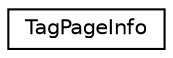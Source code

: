 digraph "Graphical Class Hierarchy"
{
 // INTERACTIVE_SVG=YES
  edge [fontname="Helvetica",fontsize="10",labelfontname="Helvetica",labelfontsize="10"];
  node [fontname="Helvetica",fontsize="10",shape=record];
  rankdir="LR";
  Node0 [label="TagPageInfo",height=0.2,width=0.4,color="black", fillcolor="white", style="filled",URL="$d7/d5c/class_tag_page_info.html",tooltip="Container for page specific info that can be read from a tagfile. "];
}

